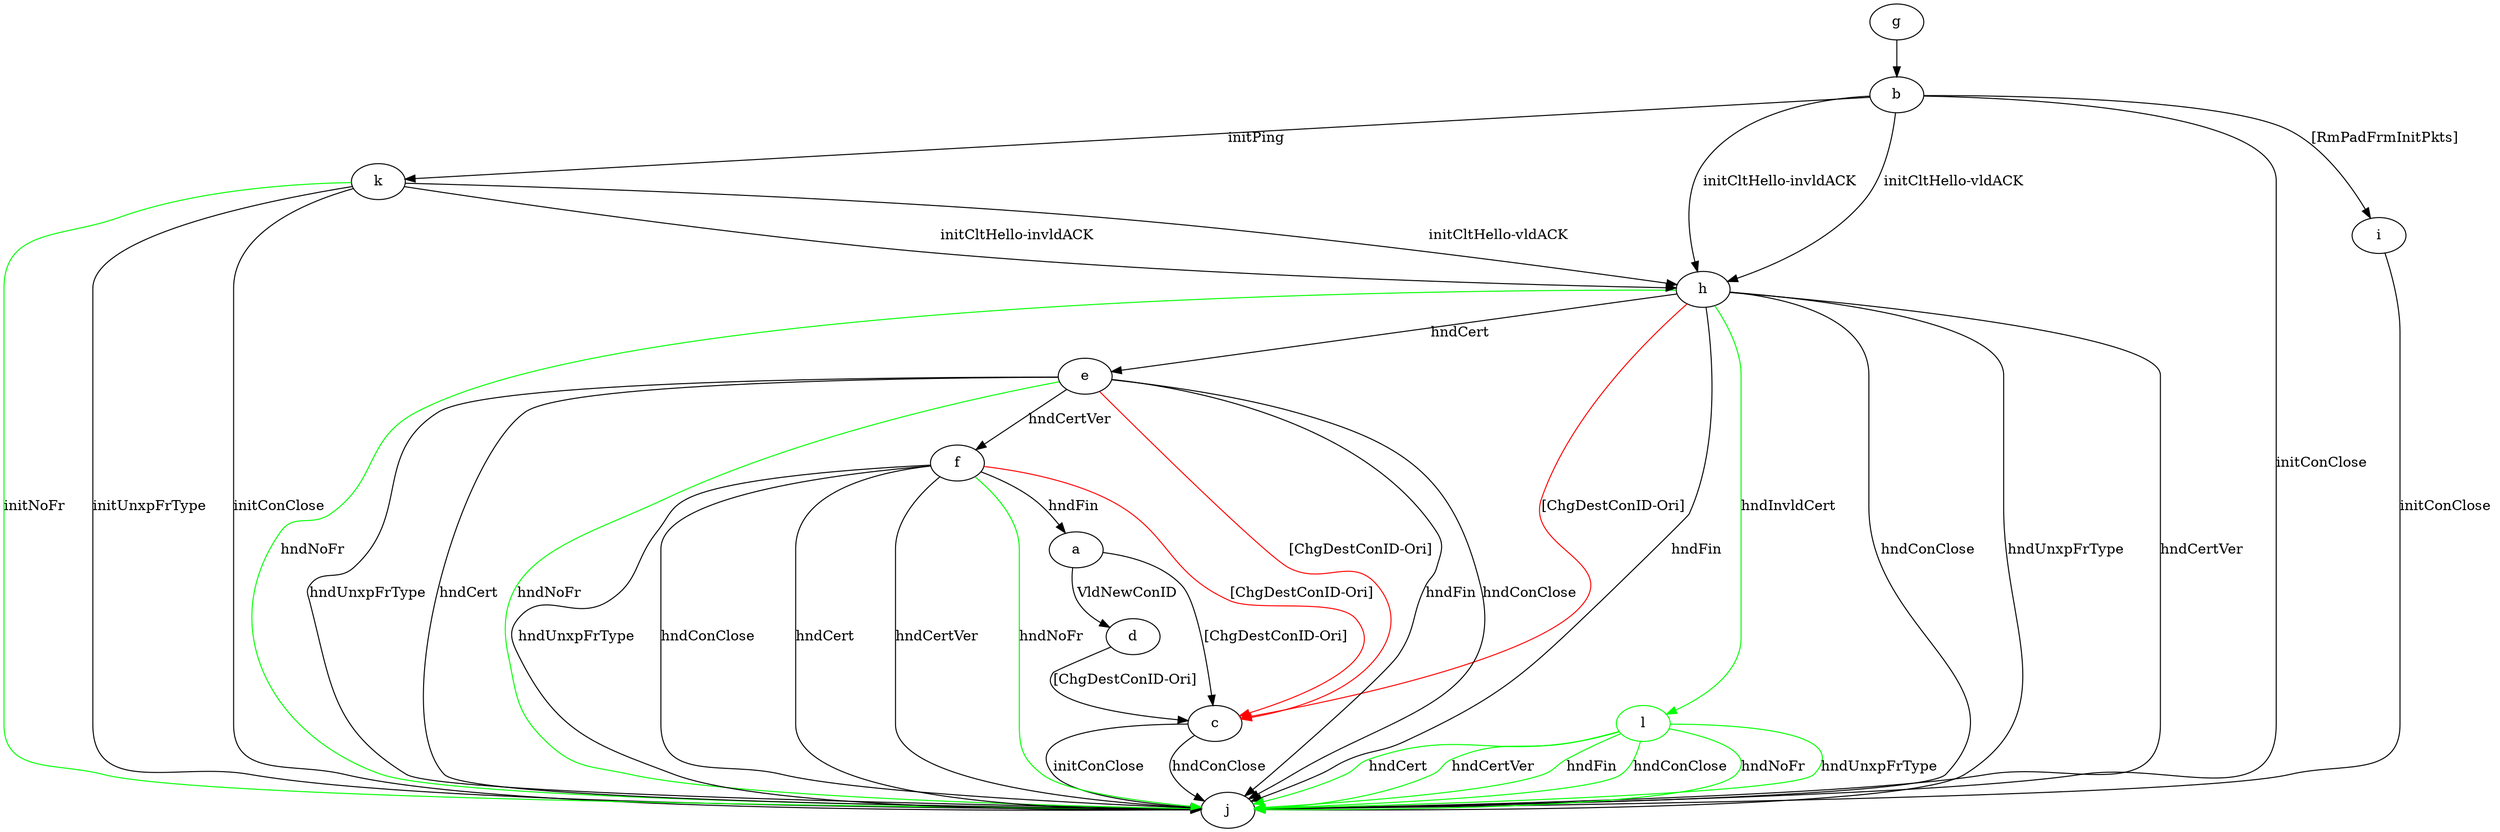 digraph "" {
	a -> c	[key=0,
		label="[ChgDestConID-Ori] "];
	a -> d	[key=0,
		label="VldNewConID "];
	b -> h	[key=0,
		label="initCltHello-vldACK "];
	b -> h	[key=1,
		label="initCltHello-invldACK "];
	b -> i	[key=0,
		label="[RmPadFrmInitPkts] "];
	b -> j	[key=0,
		label="initConClose "];
	b -> k	[key=0,
		label="initPing "];
	c -> j	[key=0,
		label="initConClose "];
	c -> j	[key=1,
		label="hndConClose "];
	d -> c	[key=0,
		label="[ChgDestConID-Ori] "];
	e -> c	[key=0,
		color=red,
		label="[ChgDestConID-Ori] "];
	e -> f	[key=0,
		label="hndCertVer "];
	e -> j	[key=0,
		label="hndFin "];
	e -> j	[key=1,
		label="hndConClose "];
	e -> j	[key=2,
		label="hndUnxpFrType "];
	e -> j	[key=3,
		label="hndCert "];
	e -> j	[key=4,
		color=green,
		label="hndNoFr "];
	f -> a	[key=0,
		label="hndFin "];
	f -> c	[key=0,
		color=red,
		label="[ChgDestConID-Ori] "];
	f -> j	[key=0,
		label="hndConClose "];
	f -> j	[key=1,
		label="hndUnxpFrType "];
	f -> j	[key=2,
		label="hndCert "];
	f -> j	[key=3,
		label="hndCertVer "];
	f -> j	[key=4,
		color=green,
		label="hndNoFr "];
	g -> b	[key=0];
	h -> c	[key=0,
		color=red,
		label="[ChgDestConID-Ori] "];
	h -> e	[key=0,
		label="hndCert "];
	h -> j	[key=0,
		label="hndFin "];
	h -> j	[key=1,
		label="hndConClose "];
	h -> j	[key=2,
		label="hndUnxpFrType "];
	h -> j	[key=3,
		label="hndCertVer "];
	h -> j	[key=4,
		color=green,
		label="hndNoFr "];
	l	[color=green];
	h -> l	[key=0,
		color=green,
		label="hndInvldCert "];
	i -> j	[key=0,
		label="initConClose "];
	k -> h	[key=0,
		label="initCltHello-vldACK "];
	k -> h	[key=1,
		label="initCltHello-invldACK "];
	k -> j	[key=0,
		label="initConClose "];
	k -> j	[key=1,
		label="initUnxpFrType "];
	k -> j	[key=2,
		color=green,
		label="initNoFr "];
	l -> j	[key=0,
		color=green,
		label="hndFin "];
	l -> j	[key=1,
		color=green,
		label="hndConClose "];
	l -> j	[key=2,
		color=green,
		label="hndNoFr "];
	l -> j	[key=3,
		color=green,
		label="hndUnxpFrType "];
	l -> j	[key=4,
		color=green,
		label="hndCert "];
	l -> j	[key=5,
		color=green,
		label="hndCertVer "];
}
